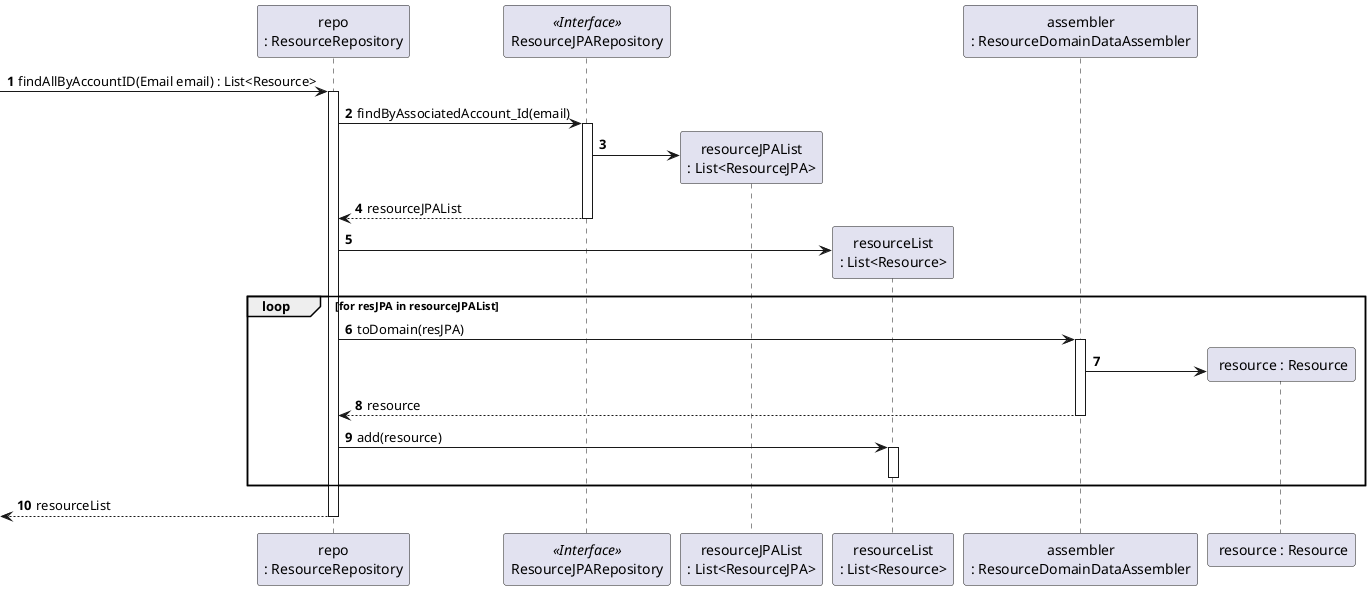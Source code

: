 @startuml
'https://plantuml.com/sequence-diagram

autonumber

participant "repo\n: ResourceRepository" as resrepo
participant "ResourceJPARepository" as resjparepo <<Interface>>
participant "resourceJPAList\n: List<ResourceJPA>" as lsresjpa
participant "resourceList\n: List<Resource>" as lsres
participant "assembler\n: ResourceDomainDataAssembler" as assembler
participant " resource : Resource" as res
-> resrepo : findAllByAccountID(Email email) : List<Resource>
activate resrepo
resrepo -> resjparepo : findByAssociatedAccount_Id(email)
activate resjparepo
create lsresjpa
resjparepo -> lsresjpa
resjparepo --> resrepo : resourceJPAList
deactivate resjparepo
create lsres
resrepo -> lsres
loop for resJPA in resourceJPAList
resrepo -> assembler : toDomain(resJPA)
activate assembler
create res
assembler -> res
assembler --> resrepo : resource
deactivate assembler
resrepo -> lsres : add(resource)
activate lsres
deactivate lsres
end loop
<-- resrepo  : resourceList
deactivate resrepo
@enduml
